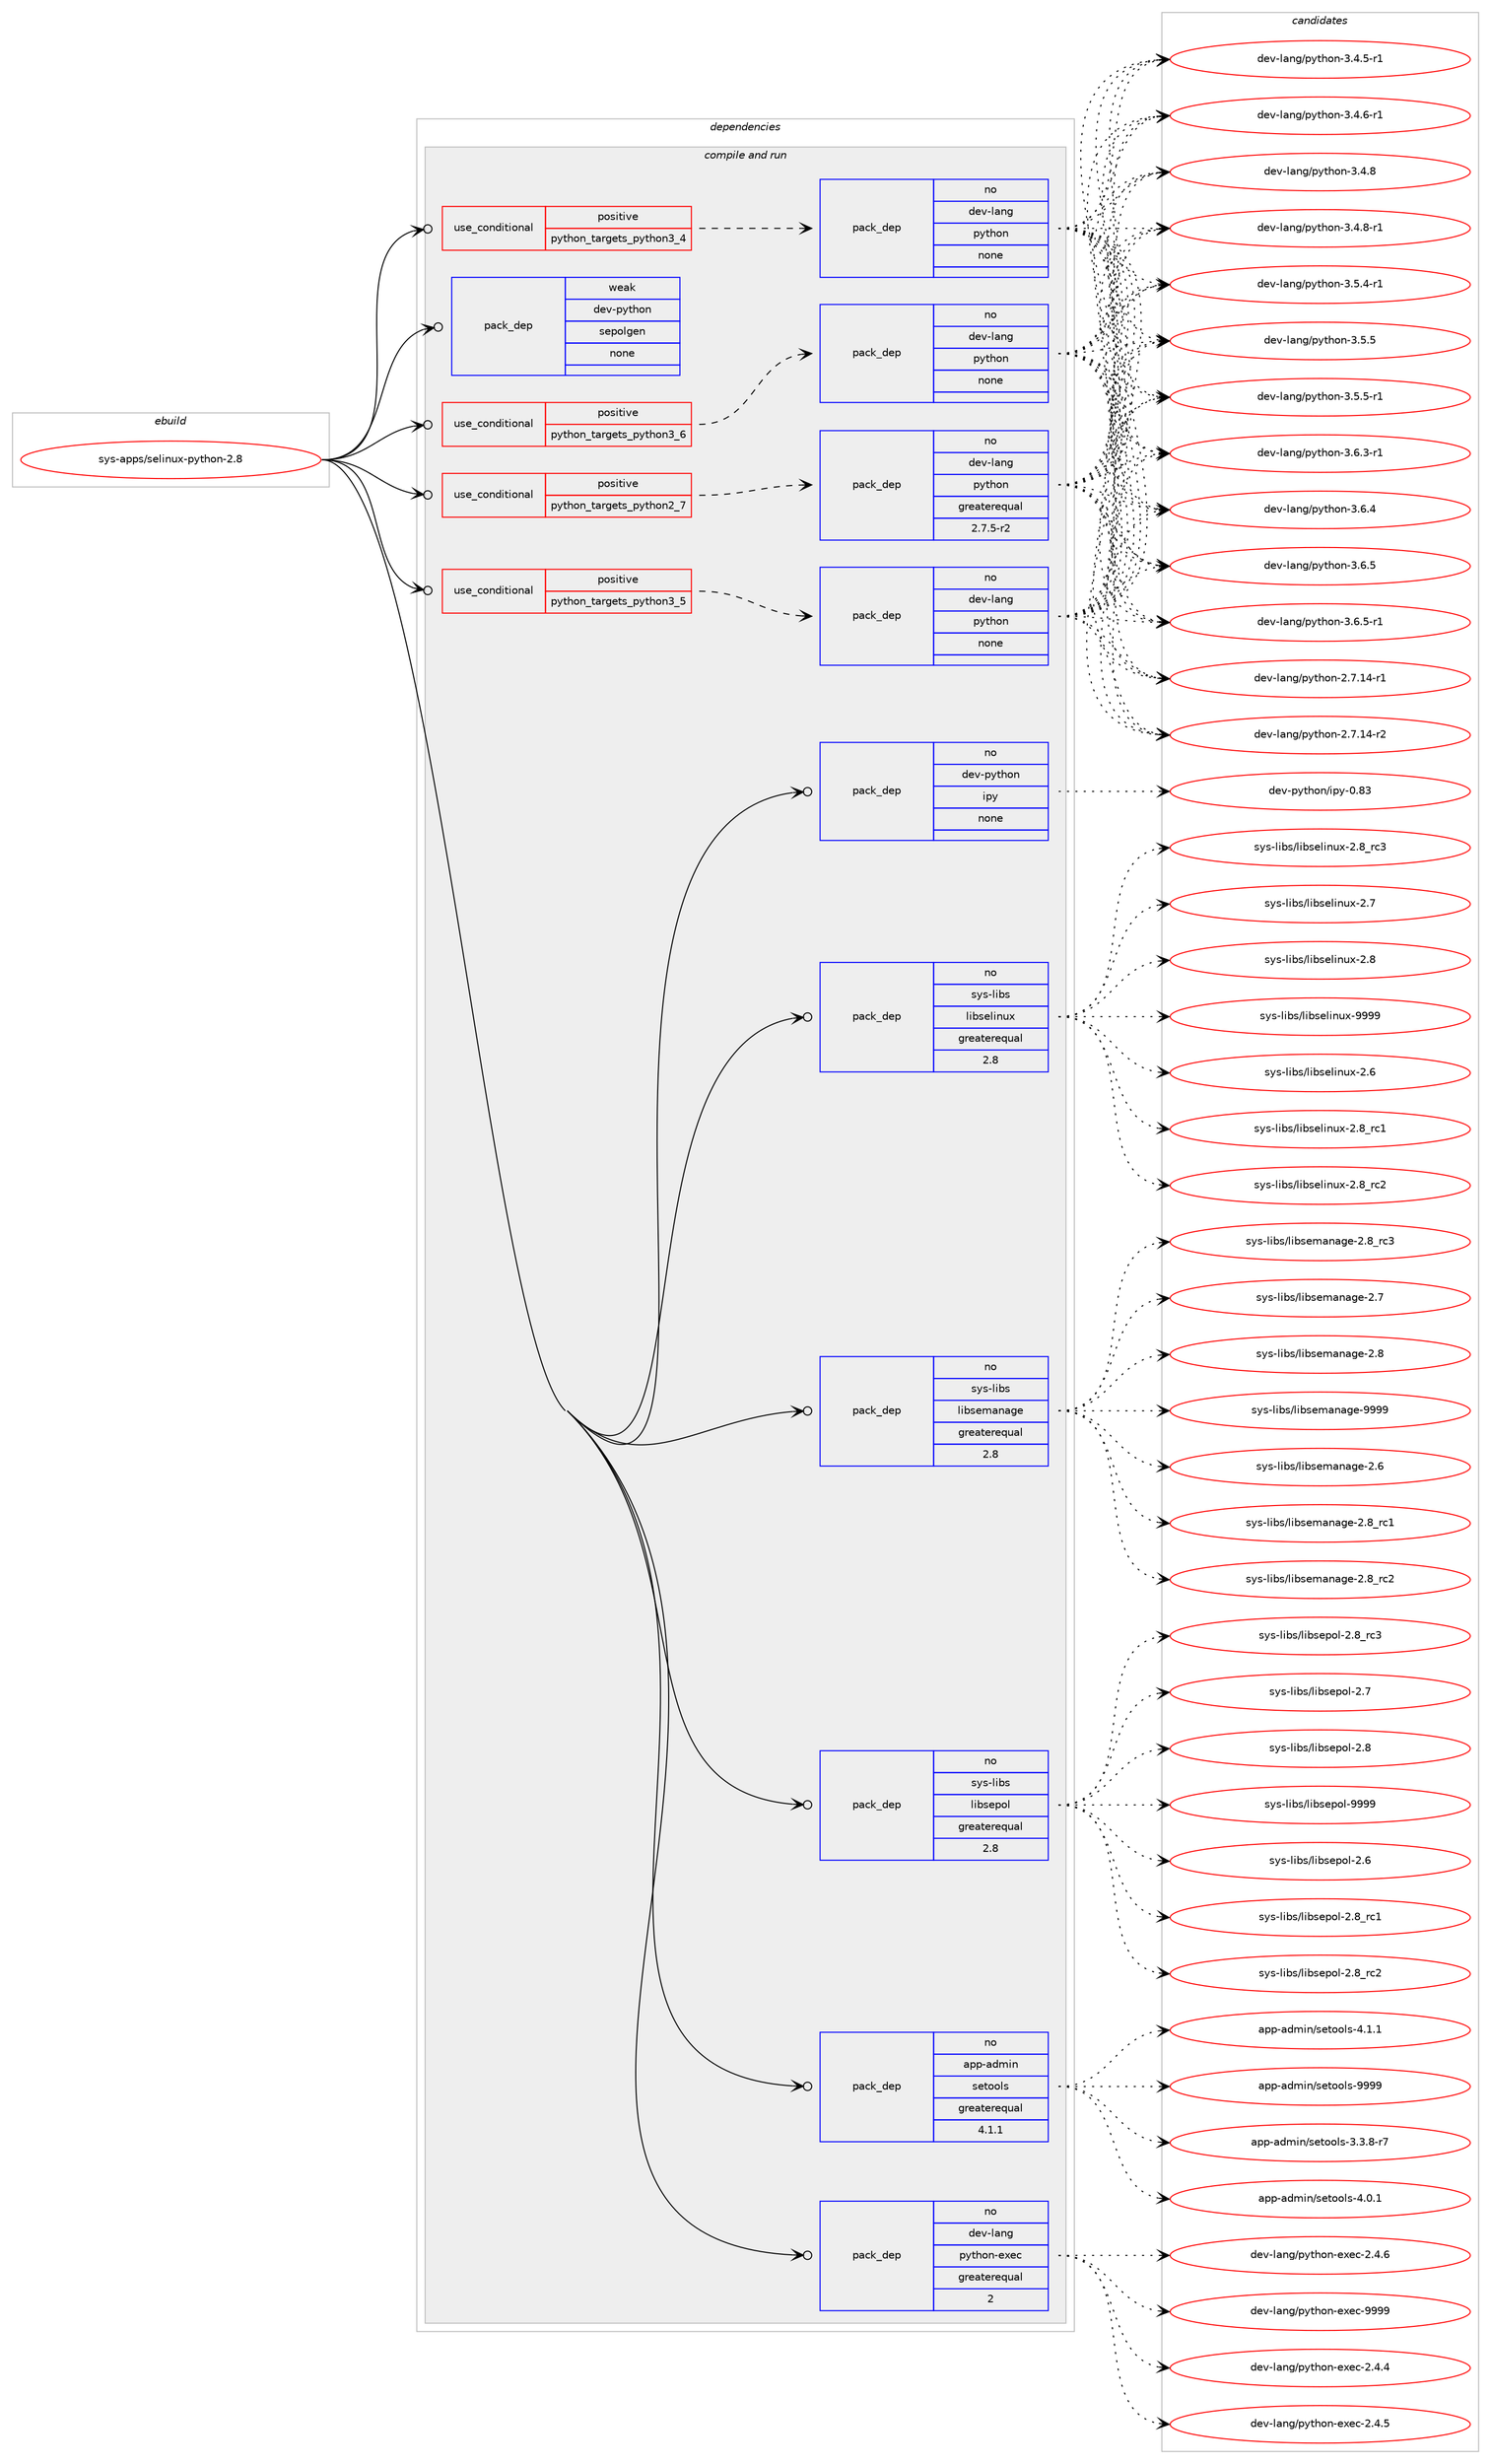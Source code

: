 digraph prolog {

# *************
# Graph options
# *************

newrank=true;
concentrate=true;
compound=true;
graph [rankdir=LR,fontname=Helvetica,fontsize=10,ranksep=1.5];#, ranksep=2.5, nodesep=0.2];
edge  [arrowhead=vee];
node  [fontname=Helvetica,fontsize=10];

# **********
# The ebuild
# **********

subgraph cluster_leftcol {
color=gray;
rank=same;
label=<<i>ebuild</i>>;
id [label="sys-apps/selinux-python-2.8", color=red, width=4, href="../sys-apps/selinux-python-2.8.svg"];
}

# ****************
# The dependencies
# ****************

subgraph cluster_midcol {
color=gray;
label=<<i>dependencies</i>>;
subgraph cluster_compile {
fillcolor="#eeeeee";
style=filled;
label=<<i>compile</i>>;
}
subgraph cluster_compileandrun {
fillcolor="#eeeeee";
style=filled;
label=<<i>compile and run</i>>;
subgraph cond536 {
dependency6713 [label=<<TABLE BORDER="0" CELLBORDER="1" CELLSPACING="0" CELLPADDING="4"><TR><TD ROWSPAN="3" CELLPADDING="10">use_conditional</TD></TR><TR><TD>positive</TD></TR><TR><TD>python_targets_python2_7</TD></TR></TABLE>>, shape=none, color=red];
subgraph pack6145 {
dependency6714 [label=<<TABLE BORDER="0" CELLBORDER="1" CELLSPACING="0" CELLPADDING="4" WIDTH="220"><TR><TD ROWSPAN="6" CELLPADDING="30">pack_dep</TD></TR><TR><TD WIDTH="110">no</TD></TR><TR><TD>dev-lang</TD></TR><TR><TD>python</TD></TR><TR><TD>greaterequal</TD></TR><TR><TD>2.7.5-r2</TD></TR></TABLE>>, shape=none, color=blue];
}
dependency6713:e -> dependency6714:w [weight=20,style="dashed",arrowhead="vee"];
}
id:e -> dependency6713:w [weight=20,style="solid",arrowhead="odotvee"];
subgraph cond537 {
dependency6715 [label=<<TABLE BORDER="0" CELLBORDER="1" CELLSPACING="0" CELLPADDING="4"><TR><TD ROWSPAN="3" CELLPADDING="10">use_conditional</TD></TR><TR><TD>positive</TD></TR><TR><TD>python_targets_python3_4</TD></TR></TABLE>>, shape=none, color=red];
subgraph pack6146 {
dependency6716 [label=<<TABLE BORDER="0" CELLBORDER="1" CELLSPACING="0" CELLPADDING="4" WIDTH="220"><TR><TD ROWSPAN="6" CELLPADDING="30">pack_dep</TD></TR><TR><TD WIDTH="110">no</TD></TR><TR><TD>dev-lang</TD></TR><TR><TD>python</TD></TR><TR><TD>none</TD></TR><TR><TD></TD></TR></TABLE>>, shape=none, color=blue];
}
dependency6715:e -> dependency6716:w [weight=20,style="dashed",arrowhead="vee"];
}
id:e -> dependency6715:w [weight=20,style="solid",arrowhead="odotvee"];
subgraph cond538 {
dependency6717 [label=<<TABLE BORDER="0" CELLBORDER="1" CELLSPACING="0" CELLPADDING="4"><TR><TD ROWSPAN="3" CELLPADDING="10">use_conditional</TD></TR><TR><TD>positive</TD></TR><TR><TD>python_targets_python3_5</TD></TR></TABLE>>, shape=none, color=red];
subgraph pack6147 {
dependency6718 [label=<<TABLE BORDER="0" CELLBORDER="1" CELLSPACING="0" CELLPADDING="4" WIDTH="220"><TR><TD ROWSPAN="6" CELLPADDING="30">pack_dep</TD></TR><TR><TD WIDTH="110">no</TD></TR><TR><TD>dev-lang</TD></TR><TR><TD>python</TD></TR><TR><TD>none</TD></TR><TR><TD></TD></TR></TABLE>>, shape=none, color=blue];
}
dependency6717:e -> dependency6718:w [weight=20,style="dashed",arrowhead="vee"];
}
id:e -> dependency6717:w [weight=20,style="solid",arrowhead="odotvee"];
subgraph cond539 {
dependency6719 [label=<<TABLE BORDER="0" CELLBORDER="1" CELLSPACING="0" CELLPADDING="4"><TR><TD ROWSPAN="3" CELLPADDING="10">use_conditional</TD></TR><TR><TD>positive</TD></TR><TR><TD>python_targets_python3_6</TD></TR></TABLE>>, shape=none, color=red];
subgraph pack6148 {
dependency6720 [label=<<TABLE BORDER="0" CELLBORDER="1" CELLSPACING="0" CELLPADDING="4" WIDTH="220"><TR><TD ROWSPAN="6" CELLPADDING="30">pack_dep</TD></TR><TR><TD WIDTH="110">no</TD></TR><TR><TD>dev-lang</TD></TR><TR><TD>python</TD></TR><TR><TD>none</TD></TR><TR><TD></TD></TR></TABLE>>, shape=none, color=blue];
}
dependency6719:e -> dependency6720:w [weight=20,style="dashed",arrowhead="vee"];
}
id:e -> dependency6719:w [weight=20,style="solid",arrowhead="odotvee"];
subgraph pack6149 {
dependency6721 [label=<<TABLE BORDER="0" CELLBORDER="1" CELLSPACING="0" CELLPADDING="4" WIDTH="220"><TR><TD ROWSPAN="6" CELLPADDING="30">pack_dep</TD></TR><TR><TD WIDTH="110">no</TD></TR><TR><TD>app-admin</TD></TR><TR><TD>setools</TD></TR><TR><TD>greaterequal</TD></TR><TR><TD>4.1.1</TD></TR></TABLE>>, shape=none, color=blue];
}
id:e -> dependency6721:w [weight=20,style="solid",arrowhead="odotvee"];
subgraph pack6150 {
dependency6722 [label=<<TABLE BORDER="0" CELLBORDER="1" CELLSPACING="0" CELLPADDING="4" WIDTH="220"><TR><TD ROWSPAN="6" CELLPADDING="30">pack_dep</TD></TR><TR><TD WIDTH="110">no</TD></TR><TR><TD>dev-lang</TD></TR><TR><TD>python-exec</TD></TR><TR><TD>greaterequal</TD></TR><TR><TD>2</TD></TR></TABLE>>, shape=none, color=blue];
}
id:e -> dependency6722:w [weight=20,style="solid",arrowhead="odotvee"];
subgraph pack6151 {
dependency6723 [label=<<TABLE BORDER="0" CELLBORDER="1" CELLSPACING="0" CELLPADDING="4" WIDTH="220"><TR><TD ROWSPAN="6" CELLPADDING="30">pack_dep</TD></TR><TR><TD WIDTH="110">no</TD></TR><TR><TD>dev-python</TD></TR><TR><TD>ipy</TD></TR><TR><TD>none</TD></TR><TR><TD></TD></TR></TABLE>>, shape=none, color=blue];
}
id:e -> dependency6723:w [weight=20,style="solid",arrowhead="odotvee"];
subgraph pack6152 {
dependency6724 [label=<<TABLE BORDER="0" CELLBORDER="1" CELLSPACING="0" CELLPADDING="4" WIDTH="220"><TR><TD ROWSPAN="6" CELLPADDING="30">pack_dep</TD></TR><TR><TD WIDTH="110">no</TD></TR><TR><TD>sys-libs</TD></TR><TR><TD>libselinux</TD></TR><TR><TD>greaterequal</TD></TR><TR><TD>2.8</TD></TR></TABLE>>, shape=none, color=blue];
}
id:e -> dependency6724:w [weight=20,style="solid",arrowhead="odotvee"];
subgraph pack6153 {
dependency6725 [label=<<TABLE BORDER="0" CELLBORDER="1" CELLSPACING="0" CELLPADDING="4" WIDTH="220"><TR><TD ROWSPAN="6" CELLPADDING="30">pack_dep</TD></TR><TR><TD WIDTH="110">no</TD></TR><TR><TD>sys-libs</TD></TR><TR><TD>libsemanage</TD></TR><TR><TD>greaterequal</TD></TR><TR><TD>2.8</TD></TR></TABLE>>, shape=none, color=blue];
}
id:e -> dependency6725:w [weight=20,style="solid",arrowhead="odotvee"];
subgraph pack6154 {
dependency6726 [label=<<TABLE BORDER="0" CELLBORDER="1" CELLSPACING="0" CELLPADDING="4" WIDTH="220"><TR><TD ROWSPAN="6" CELLPADDING="30">pack_dep</TD></TR><TR><TD WIDTH="110">no</TD></TR><TR><TD>sys-libs</TD></TR><TR><TD>libsepol</TD></TR><TR><TD>greaterequal</TD></TR><TR><TD>2.8</TD></TR></TABLE>>, shape=none, color=blue];
}
id:e -> dependency6726:w [weight=20,style="solid",arrowhead="odotvee"];
subgraph pack6155 {
dependency6727 [label=<<TABLE BORDER="0" CELLBORDER="1" CELLSPACING="0" CELLPADDING="4" WIDTH="220"><TR><TD ROWSPAN="6" CELLPADDING="30">pack_dep</TD></TR><TR><TD WIDTH="110">weak</TD></TR><TR><TD>dev-python</TD></TR><TR><TD>sepolgen</TD></TR><TR><TD>none</TD></TR><TR><TD></TD></TR></TABLE>>, shape=none, color=blue];
}
id:e -> dependency6727:w [weight=20,style="solid",arrowhead="odotvee"];
}
subgraph cluster_run {
fillcolor="#eeeeee";
style=filled;
label=<<i>run</i>>;
}
}

# **************
# The candidates
# **************

subgraph cluster_choices {
rank=same;
color=gray;
label=<<i>candidates</i>>;

subgraph choice6145 {
color=black;
nodesep=1;
choice100101118451089711010347112121116104111110455046554649524511449 [label="dev-lang/python-2.7.14-r1", color=red, width=4,href="../dev-lang/python-2.7.14-r1.svg"];
choice100101118451089711010347112121116104111110455046554649524511450 [label="dev-lang/python-2.7.14-r2", color=red, width=4,href="../dev-lang/python-2.7.14-r2.svg"];
choice1001011184510897110103471121211161041111104551465246534511449 [label="dev-lang/python-3.4.5-r1", color=red, width=4,href="../dev-lang/python-3.4.5-r1.svg"];
choice1001011184510897110103471121211161041111104551465246544511449 [label="dev-lang/python-3.4.6-r1", color=red, width=4,href="../dev-lang/python-3.4.6-r1.svg"];
choice100101118451089711010347112121116104111110455146524656 [label="dev-lang/python-3.4.8", color=red, width=4,href="../dev-lang/python-3.4.8.svg"];
choice1001011184510897110103471121211161041111104551465246564511449 [label="dev-lang/python-3.4.8-r1", color=red, width=4,href="../dev-lang/python-3.4.8-r1.svg"];
choice1001011184510897110103471121211161041111104551465346524511449 [label="dev-lang/python-3.5.4-r1", color=red, width=4,href="../dev-lang/python-3.5.4-r1.svg"];
choice100101118451089711010347112121116104111110455146534653 [label="dev-lang/python-3.5.5", color=red, width=4,href="../dev-lang/python-3.5.5.svg"];
choice1001011184510897110103471121211161041111104551465346534511449 [label="dev-lang/python-3.5.5-r1", color=red, width=4,href="../dev-lang/python-3.5.5-r1.svg"];
choice1001011184510897110103471121211161041111104551465446514511449 [label="dev-lang/python-3.6.3-r1", color=red, width=4,href="../dev-lang/python-3.6.3-r1.svg"];
choice100101118451089711010347112121116104111110455146544652 [label="dev-lang/python-3.6.4", color=red, width=4,href="../dev-lang/python-3.6.4.svg"];
choice100101118451089711010347112121116104111110455146544653 [label="dev-lang/python-3.6.5", color=red, width=4,href="../dev-lang/python-3.6.5.svg"];
choice1001011184510897110103471121211161041111104551465446534511449 [label="dev-lang/python-3.6.5-r1", color=red, width=4,href="../dev-lang/python-3.6.5-r1.svg"];
dependency6714:e -> choice100101118451089711010347112121116104111110455046554649524511449:w [style=dotted,weight="100"];
dependency6714:e -> choice100101118451089711010347112121116104111110455046554649524511450:w [style=dotted,weight="100"];
dependency6714:e -> choice1001011184510897110103471121211161041111104551465246534511449:w [style=dotted,weight="100"];
dependency6714:e -> choice1001011184510897110103471121211161041111104551465246544511449:w [style=dotted,weight="100"];
dependency6714:e -> choice100101118451089711010347112121116104111110455146524656:w [style=dotted,weight="100"];
dependency6714:e -> choice1001011184510897110103471121211161041111104551465246564511449:w [style=dotted,weight="100"];
dependency6714:e -> choice1001011184510897110103471121211161041111104551465346524511449:w [style=dotted,weight="100"];
dependency6714:e -> choice100101118451089711010347112121116104111110455146534653:w [style=dotted,weight="100"];
dependency6714:e -> choice1001011184510897110103471121211161041111104551465346534511449:w [style=dotted,weight="100"];
dependency6714:e -> choice1001011184510897110103471121211161041111104551465446514511449:w [style=dotted,weight="100"];
dependency6714:e -> choice100101118451089711010347112121116104111110455146544652:w [style=dotted,weight="100"];
dependency6714:e -> choice100101118451089711010347112121116104111110455146544653:w [style=dotted,weight="100"];
dependency6714:e -> choice1001011184510897110103471121211161041111104551465446534511449:w [style=dotted,weight="100"];
}
subgraph choice6146 {
color=black;
nodesep=1;
choice100101118451089711010347112121116104111110455046554649524511449 [label="dev-lang/python-2.7.14-r1", color=red, width=4,href="../dev-lang/python-2.7.14-r1.svg"];
choice100101118451089711010347112121116104111110455046554649524511450 [label="dev-lang/python-2.7.14-r2", color=red, width=4,href="../dev-lang/python-2.7.14-r2.svg"];
choice1001011184510897110103471121211161041111104551465246534511449 [label="dev-lang/python-3.4.5-r1", color=red, width=4,href="../dev-lang/python-3.4.5-r1.svg"];
choice1001011184510897110103471121211161041111104551465246544511449 [label="dev-lang/python-3.4.6-r1", color=red, width=4,href="../dev-lang/python-3.4.6-r1.svg"];
choice100101118451089711010347112121116104111110455146524656 [label="dev-lang/python-3.4.8", color=red, width=4,href="../dev-lang/python-3.4.8.svg"];
choice1001011184510897110103471121211161041111104551465246564511449 [label="dev-lang/python-3.4.8-r1", color=red, width=4,href="../dev-lang/python-3.4.8-r1.svg"];
choice1001011184510897110103471121211161041111104551465346524511449 [label="dev-lang/python-3.5.4-r1", color=red, width=4,href="../dev-lang/python-3.5.4-r1.svg"];
choice100101118451089711010347112121116104111110455146534653 [label="dev-lang/python-3.5.5", color=red, width=4,href="../dev-lang/python-3.5.5.svg"];
choice1001011184510897110103471121211161041111104551465346534511449 [label="dev-lang/python-3.5.5-r1", color=red, width=4,href="../dev-lang/python-3.5.5-r1.svg"];
choice1001011184510897110103471121211161041111104551465446514511449 [label="dev-lang/python-3.6.3-r1", color=red, width=4,href="../dev-lang/python-3.6.3-r1.svg"];
choice100101118451089711010347112121116104111110455146544652 [label="dev-lang/python-3.6.4", color=red, width=4,href="../dev-lang/python-3.6.4.svg"];
choice100101118451089711010347112121116104111110455146544653 [label="dev-lang/python-3.6.5", color=red, width=4,href="../dev-lang/python-3.6.5.svg"];
choice1001011184510897110103471121211161041111104551465446534511449 [label="dev-lang/python-3.6.5-r1", color=red, width=4,href="../dev-lang/python-3.6.5-r1.svg"];
dependency6716:e -> choice100101118451089711010347112121116104111110455046554649524511449:w [style=dotted,weight="100"];
dependency6716:e -> choice100101118451089711010347112121116104111110455046554649524511450:w [style=dotted,weight="100"];
dependency6716:e -> choice1001011184510897110103471121211161041111104551465246534511449:w [style=dotted,weight="100"];
dependency6716:e -> choice1001011184510897110103471121211161041111104551465246544511449:w [style=dotted,weight="100"];
dependency6716:e -> choice100101118451089711010347112121116104111110455146524656:w [style=dotted,weight="100"];
dependency6716:e -> choice1001011184510897110103471121211161041111104551465246564511449:w [style=dotted,weight="100"];
dependency6716:e -> choice1001011184510897110103471121211161041111104551465346524511449:w [style=dotted,weight="100"];
dependency6716:e -> choice100101118451089711010347112121116104111110455146534653:w [style=dotted,weight="100"];
dependency6716:e -> choice1001011184510897110103471121211161041111104551465346534511449:w [style=dotted,weight="100"];
dependency6716:e -> choice1001011184510897110103471121211161041111104551465446514511449:w [style=dotted,weight="100"];
dependency6716:e -> choice100101118451089711010347112121116104111110455146544652:w [style=dotted,weight="100"];
dependency6716:e -> choice100101118451089711010347112121116104111110455146544653:w [style=dotted,weight="100"];
dependency6716:e -> choice1001011184510897110103471121211161041111104551465446534511449:w [style=dotted,weight="100"];
}
subgraph choice6147 {
color=black;
nodesep=1;
choice100101118451089711010347112121116104111110455046554649524511449 [label="dev-lang/python-2.7.14-r1", color=red, width=4,href="../dev-lang/python-2.7.14-r1.svg"];
choice100101118451089711010347112121116104111110455046554649524511450 [label="dev-lang/python-2.7.14-r2", color=red, width=4,href="../dev-lang/python-2.7.14-r2.svg"];
choice1001011184510897110103471121211161041111104551465246534511449 [label="dev-lang/python-3.4.5-r1", color=red, width=4,href="../dev-lang/python-3.4.5-r1.svg"];
choice1001011184510897110103471121211161041111104551465246544511449 [label="dev-lang/python-3.4.6-r1", color=red, width=4,href="../dev-lang/python-3.4.6-r1.svg"];
choice100101118451089711010347112121116104111110455146524656 [label="dev-lang/python-3.4.8", color=red, width=4,href="../dev-lang/python-3.4.8.svg"];
choice1001011184510897110103471121211161041111104551465246564511449 [label="dev-lang/python-3.4.8-r1", color=red, width=4,href="../dev-lang/python-3.4.8-r1.svg"];
choice1001011184510897110103471121211161041111104551465346524511449 [label="dev-lang/python-3.5.4-r1", color=red, width=4,href="../dev-lang/python-3.5.4-r1.svg"];
choice100101118451089711010347112121116104111110455146534653 [label="dev-lang/python-3.5.5", color=red, width=4,href="../dev-lang/python-3.5.5.svg"];
choice1001011184510897110103471121211161041111104551465346534511449 [label="dev-lang/python-3.5.5-r1", color=red, width=4,href="../dev-lang/python-3.5.5-r1.svg"];
choice1001011184510897110103471121211161041111104551465446514511449 [label="dev-lang/python-3.6.3-r1", color=red, width=4,href="../dev-lang/python-3.6.3-r1.svg"];
choice100101118451089711010347112121116104111110455146544652 [label="dev-lang/python-3.6.4", color=red, width=4,href="../dev-lang/python-3.6.4.svg"];
choice100101118451089711010347112121116104111110455146544653 [label="dev-lang/python-3.6.5", color=red, width=4,href="../dev-lang/python-3.6.5.svg"];
choice1001011184510897110103471121211161041111104551465446534511449 [label="dev-lang/python-3.6.5-r1", color=red, width=4,href="../dev-lang/python-3.6.5-r1.svg"];
dependency6718:e -> choice100101118451089711010347112121116104111110455046554649524511449:w [style=dotted,weight="100"];
dependency6718:e -> choice100101118451089711010347112121116104111110455046554649524511450:w [style=dotted,weight="100"];
dependency6718:e -> choice1001011184510897110103471121211161041111104551465246534511449:w [style=dotted,weight="100"];
dependency6718:e -> choice1001011184510897110103471121211161041111104551465246544511449:w [style=dotted,weight="100"];
dependency6718:e -> choice100101118451089711010347112121116104111110455146524656:w [style=dotted,weight="100"];
dependency6718:e -> choice1001011184510897110103471121211161041111104551465246564511449:w [style=dotted,weight="100"];
dependency6718:e -> choice1001011184510897110103471121211161041111104551465346524511449:w [style=dotted,weight="100"];
dependency6718:e -> choice100101118451089711010347112121116104111110455146534653:w [style=dotted,weight="100"];
dependency6718:e -> choice1001011184510897110103471121211161041111104551465346534511449:w [style=dotted,weight="100"];
dependency6718:e -> choice1001011184510897110103471121211161041111104551465446514511449:w [style=dotted,weight="100"];
dependency6718:e -> choice100101118451089711010347112121116104111110455146544652:w [style=dotted,weight="100"];
dependency6718:e -> choice100101118451089711010347112121116104111110455146544653:w [style=dotted,weight="100"];
dependency6718:e -> choice1001011184510897110103471121211161041111104551465446534511449:w [style=dotted,weight="100"];
}
subgraph choice6148 {
color=black;
nodesep=1;
choice100101118451089711010347112121116104111110455046554649524511449 [label="dev-lang/python-2.7.14-r1", color=red, width=4,href="../dev-lang/python-2.7.14-r1.svg"];
choice100101118451089711010347112121116104111110455046554649524511450 [label="dev-lang/python-2.7.14-r2", color=red, width=4,href="../dev-lang/python-2.7.14-r2.svg"];
choice1001011184510897110103471121211161041111104551465246534511449 [label="dev-lang/python-3.4.5-r1", color=red, width=4,href="../dev-lang/python-3.4.5-r1.svg"];
choice1001011184510897110103471121211161041111104551465246544511449 [label="dev-lang/python-3.4.6-r1", color=red, width=4,href="../dev-lang/python-3.4.6-r1.svg"];
choice100101118451089711010347112121116104111110455146524656 [label="dev-lang/python-3.4.8", color=red, width=4,href="../dev-lang/python-3.4.8.svg"];
choice1001011184510897110103471121211161041111104551465246564511449 [label="dev-lang/python-3.4.8-r1", color=red, width=4,href="../dev-lang/python-3.4.8-r1.svg"];
choice1001011184510897110103471121211161041111104551465346524511449 [label="dev-lang/python-3.5.4-r1", color=red, width=4,href="../dev-lang/python-3.5.4-r1.svg"];
choice100101118451089711010347112121116104111110455146534653 [label="dev-lang/python-3.5.5", color=red, width=4,href="../dev-lang/python-3.5.5.svg"];
choice1001011184510897110103471121211161041111104551465346534511449 [label="dev-lang/python-3.5.5-r1", color=red, width=4,href="../dev-lang/python-3.5.5-r1.svg"];
choice1001011184510897110103471121211161041111104551465446514511449 [label="dev-lang/python-3.6.3-r1", color=red, width=4,href="../dev-lang/python-3.6.3-r1.svg"];
choice100101118451089711010347112121116104111110455146544652 [label="dev-lang/python-3.6.4", color=red, width=4,href="../dev-lang/python-3.6.4.svg"];
choice100101118451089711010347112121116104111110455146544653 [label="dev-lang/python-3.6.5", color=red, width=4,href="../dev-lang/python-3.6.5.svg"];
choice1001011184510897110103471121211161041111104551465446534511449 [label="dev-lang/python-3.6.5-r1", color=red, width=4,href="../dev-lang/python-3.6.5-r1.svg"];
dependency6720:e -> choice100101118451089711010347112121116104111110455046554649524511449:w [style=dotted,weight="100"];
dependency6720:e -> choice100101118451089711010347112121116104111110455046554649524511450:w [style=dotted,weight="100"];
dependency6720:e -> choice1001011184510897110103471121211161041111104551465246534511449:w [style=dotted,weight="100"];
dependency6720:e -> choice1001011184510897110103471121211161041111104551465246544511449:w [style=dotted,weight="100"];
dependency6720:e -> choice100101118451089711010347112121116104111110455146524656:w [style=dotted,weight="100"];
dependency6720:e -> choice1001011184510897110103471121211161041111104551465246564511449:w [style=dotted,weight="100"];
dependency6720:e -> choice1001011184510897110103471121211161041111104551465346524511449:w [style=dotted,weight="100"];
dependency6720:e -> choice100101118451089711010347112121116104111110455146534653:w [style=dotted,weight="100"];
dependency6720:e -> choice1001011184510897110103471121211161041111104551465346534511449:w [style=dotted,weight="100"];
dependency6720:e -> choice1001011184510897110103471121211161041111104551465446514511449:w [style=dotted,weight="100"];
dependency6720:e -> choice100101118451089711010347112121116104111110455146544652:w [style=dotted,weight="100"];
dependency6720:e -> choice100101118451089711010347112121116104111110455146544653:w [style=dotted,weight="100"];
dependency6720:e -> choice1001011184510897110103471121211161041111104551465446534511449:w [style=dotted,weight="100"];
}
subgraph choice6149 {
color=black;
nodesep=1;
choice971121124597100109105110471151011161111111081154551465146564511455 [label="app-admin/setools-3.3.8-r7", color=red, width=4,href="../app-admin/setools-3.3.8-r7.svg"];
choice97112112459710010910511047115101116111111108115455246484649 [label="app-admin/setools-4.0.1", color=red, width=4,href="../app-admin/setools-4.0.1.svg"];
choice97112112459710010910511047115101116111111108115455246494649 [label="app-admin/setools-4.1.1", color=red, width=4,href="../app-admin/setools-4.1.1.svg"];
choice971121124597100109105110471151011161111111081154557575757 [label="app-admin/setools-9999", color=red, width=4,href="../app-admin/setools-9999.svg"];
dependency6721:e -> choice971121124597100109105110471151011161111111081154551465146564511455:w [style=dotted,weight="100"];
dependency6721:e -> choice97112112459710010910511047115101116111111108115455246484649:w [style=dotted,weight="100"];
dependency6721:e -> choice97112112459710010910511047115101116111111108115455246494649:w [style=dotted,weight="100"];
dependency6721:e -> choice971121124597100109105110471151011161111111081154557575757:w [style=dotted,weight="100"];
}
subgraph choice6150 {
color=black;
nodesep=1;
choice1001011184510897110103471121211161041111104510112010199455046524652 [label="dev-lang/python-exec-2.4.4", color=red, width=4,href="../dev-lang/python-exec-2.4.4.svg"];
choice1001011184510897110103471121211161041111104510112010199455046524653 [label="dev-lang/python-exec-2.4.5", color=red, width=4,href="../dev-lang/python-exec-2.4.5.svg"];
choice1001011184510897110103471121211161041111104510112010199455046524654 [label="dev-lang/python-exec-2.4.6", color=red, width=4,href="../dev-lang/python-exec-2.4.6.svg"];
choice10010111845108971101034711212111610411111045101120101994557575757 [label="dev-lang/python-exec-9999", color=red, width=4,href="../dev-lang/python-exec-9999.svg"];
dependency6722:e -> choice1001011184510897110103471121211161041111104510112010199455046524652:w [style=dotted,weight="100"];
dependency6722:e -> choice1001011184510897110103471121211161041111104510112010199455046524653:w [style=dotted,weight="100"];
dependency6722:e -> choice1001011184510897110103471121211161041111104510112010199455046524654:w [style=dotted,weight="100"];
dependency6722:e -> choice10010111845108971101034711212111610411111045101120101994557575757:w [style=dotted,weight="100"];
}
subgraph choice6151 {
color=black;
nodesep=1;
choice10010111845112121116104111110471051121214548465651 [label="dev-python/ipy-0.83", color=red, width=4,href="../dev-python/ipy-0.83.svg"];
dependency6723:e -> choice10010111845112121116104111110471051121214548465651:w [style=dotted,weight="100"];
}
subgraph choice6152 {
color=black;
nodesep=1;
choice1151211154510810598115471081059811510110810511011712045504654 [label="sys-libs/libselinux-2.6", color=red, width=4,href="../sys-libs/libselinux-2.6.svg"];
choice1151211154510810598115471081059811510110810511011712045504656951149949 [label="sys-libs/libselinux-2.8_rc1", color=red, width=4,href="../sys-libs/libselinux-2.8_rc1.svg"];
choice1151211154510810598115471081059811510110810511011712045504656951149950 [label="sys-libs/libselinux-2.8_rc2", color=red, width=4,href="../sys-libs/libselinux-2.8_rc2.svg"];
choice1151211154510810598115471081059811510110810511011712045504656951149951 [label="sys-libs/libselinux-2.8_rc3", color=red, width=4,href="../sys-libs/libselinux-2.8_rc3.svg"];
choice1151211154510810598115471081059811510110810511011712045504655 [label="sys-libs/libselinux-2.7", color=red, width=4,href="../sys-libs/libselinux-2.7.svg"];
choice1151211154510810598115471081059811510110810511011712045504656 [label="sys-libs/libselinux-2.8", color=red, width=4,href="../sys-libs/libselinux-2.8.svg"];
choice115121115451081059811547108105981151011081051101171204557575757 [label="sys-libs/libselinux-9999", color=red, width=4,href="../sys-libs/libselinux-9999.svg"];
dependency6724:e -> choice1151211154510810598115471081059811510110810511011712045504654:w [style=dotted,weight="100"];
dependency6724:e -> choice1151211154510810598115471081059811510110810511011712045504656951149949:w [style=dotted,weight="100"];
dependency6724:e -> choice1151211154510810598115471081059811510110810511011712045504656951149950:w [style=dotted,weight="100"];
dependency6724:e -> choice1151211154510810598115471081059811510110810511011712045504656951149951:w [style=dotted,weight="100"];
dependency6724:e -> choice1151211154510810598115471081059811510110810511011712045504655:w [style=dotted,weight="100"];
dependency6724:e -> choice1151211154510810598115471081059811510110810511011712045504656:w [style=dotted,weight="100"];
dependency6724:e -> choice115121115451081059811547108105981151011081051101171204557575757:w [style=dotted,weight="100"];
}
subgraph choice6153 {
color=black;
nodesep=1;
choice11512111545108105981154710810598115101109971109710310145504654 [label="sys-libs/libsemanage-2.6", color=red, width=4,href="../sys-libs/libsemanage-2.6.svg"];
choice11512111545108105981154710810598115101109971109710310145504656951149949 [label="sys-libs/libsemanage-2.8_rc1", color=red, width=4,href="../sys-libs/libsemanage-2.8_rc1.svg"];
choice11512111545108105981154710810598115101109971109710310145504656951149950 [label="sys-libs/libsemanage-2.8_rc2", color=red, width=4,href="../sys-libs/libsemanage-2.8_rc2.svg"];
choice11512111545108105981154710810598115101109971109710310145504656951149951 [label="sys-libs/libsemanage-2.8_rc3", color=red, width=4,href="../sys-libs/libsemanage-2.8_rc3.svg"];
choice11512111545108105981154710810598115101109971109710310145504655 [label="sys-libs/libsemanage-2.7", color=red, width=4,href="../sys-libs/libsemanage-2.7.svg"];
choice11512111545108105981154710810598115101109971109710310145504656 [label="sys-libs/libsemanage-2.8", color=red, width=4,href="../sys-libs/libsemanage-2.8.svg"];
choice1151211154510810598115471081059811510110997110971031014557575757 [label="sys-libs/libsemanage-9999", color=red, width=4,href="../sys-libs/libsemanage-9999.svg"];
dependency6725:e -> choice11512111545108105981154710810598115101109971109710310145504654:w [style=dotted,weight="100"];
dependency6725:e -> choice11512111545108105981154710810598115101109971109710310145504656951149949:w [style=dotted,weight="100"];
dependency6725:e -> choice11512111545108105981154710810598115101109971109710310145504656951149950:w [style=dotted,weight="100"];
dependency6725:e -> choice11512111545108105981154710810598115101109971109710310145504656951149951:w [style=dotted,weight="100"];
dependency6725:e -> choice11512111545108105981154710810598115101109971109710310145504655:w [style=dotted,weight="100"];
dependency6725:e -> choice11512111545108105981154710810598115101109971109710310145504656:w [style=dotted,weight="100"];
dependency6725:e -> choice1151211154510810598115471081059811510110997110971031014557575757:w [style=dotted,weight="100"];
}
subgraph choice6154 {
color=black;
nodesep=1;
choice1151211154510810598115471081059811510111211110845504654 [label="sys-libs/libsepol-2.6", color=red, width=4,href="../sys-libs/libsepol-2.6.svg"];
choice1151211154510810598115471081059811510111211110845504656951149949 [label="sys-libs/libsepol-2.8_rc1", color=red, width=4,href="../sys-libs/libsepol-2.8_rc1.svg"];
choice1151211154510810598115471081059811510111211110845504656951149950 [label="sys-libs/libsepol-2.8_rc2", color=red, width=4,href="../sys-libs/libsepol-2.8_rc2.svg"];
choice1151211154510810598115471081059811510111211110845504656951149951 [label="sys-libs/libsepol-2.8_rc3", color=red, width=4,href="../sys-libs/libsepol-2.8_rc3.svg"];
choice1151211154510810598115471081059811510111211110845504655 [label="sys-libs/libsepol-2.7", color=red, width=4,href="../sys-libs/libsepol-2.7.svg"];
choice1151211154510810598115471081059811510111211110845504656 [label="sys-libs/libsepol-2.8", color=red, width=4,href="../sys-libs/libsepol-2.8.svg"];
choice115121115451081059811547108105981151011121111084557575757 [label="sys-libs/libsepol-9999", color=red, width=4,href="../sys-libs/libsepol-9999.svg"];
dependency6726:e -> choice1151211154510810598115471081059811510111211110845504654:w [style=dotted,weight="100"];
dependency6726:e -> choice1151211154510810598115471081059811510111211110845504656951149949:w [style=dotted,weight="100"];
dependency6726:e -> choice1151211154510810598115471081059811510111211110845504656951149950:w [style=dotted,weight="100"];
dependency6726:e -> choice1151211154510810598115471081059811510111211110845504656951149951:w [style=dotted,weight="100"];
dependency6726:e -> choice1151211154510810598115471081059811510111211110845504655:w [style=dotted,weight="100"];
dependency6726:e -> choice1151211154510810598115471081059811510111211110845504656:w [style=dotted,weight="100"];
dependency6726:e -> choice115121115451081059811547108105981151011121111084557575757:w [style=dotted,weight="100"];
}
subgraph choice6155 {
color=black;
nodesep=1;
}
}

}
